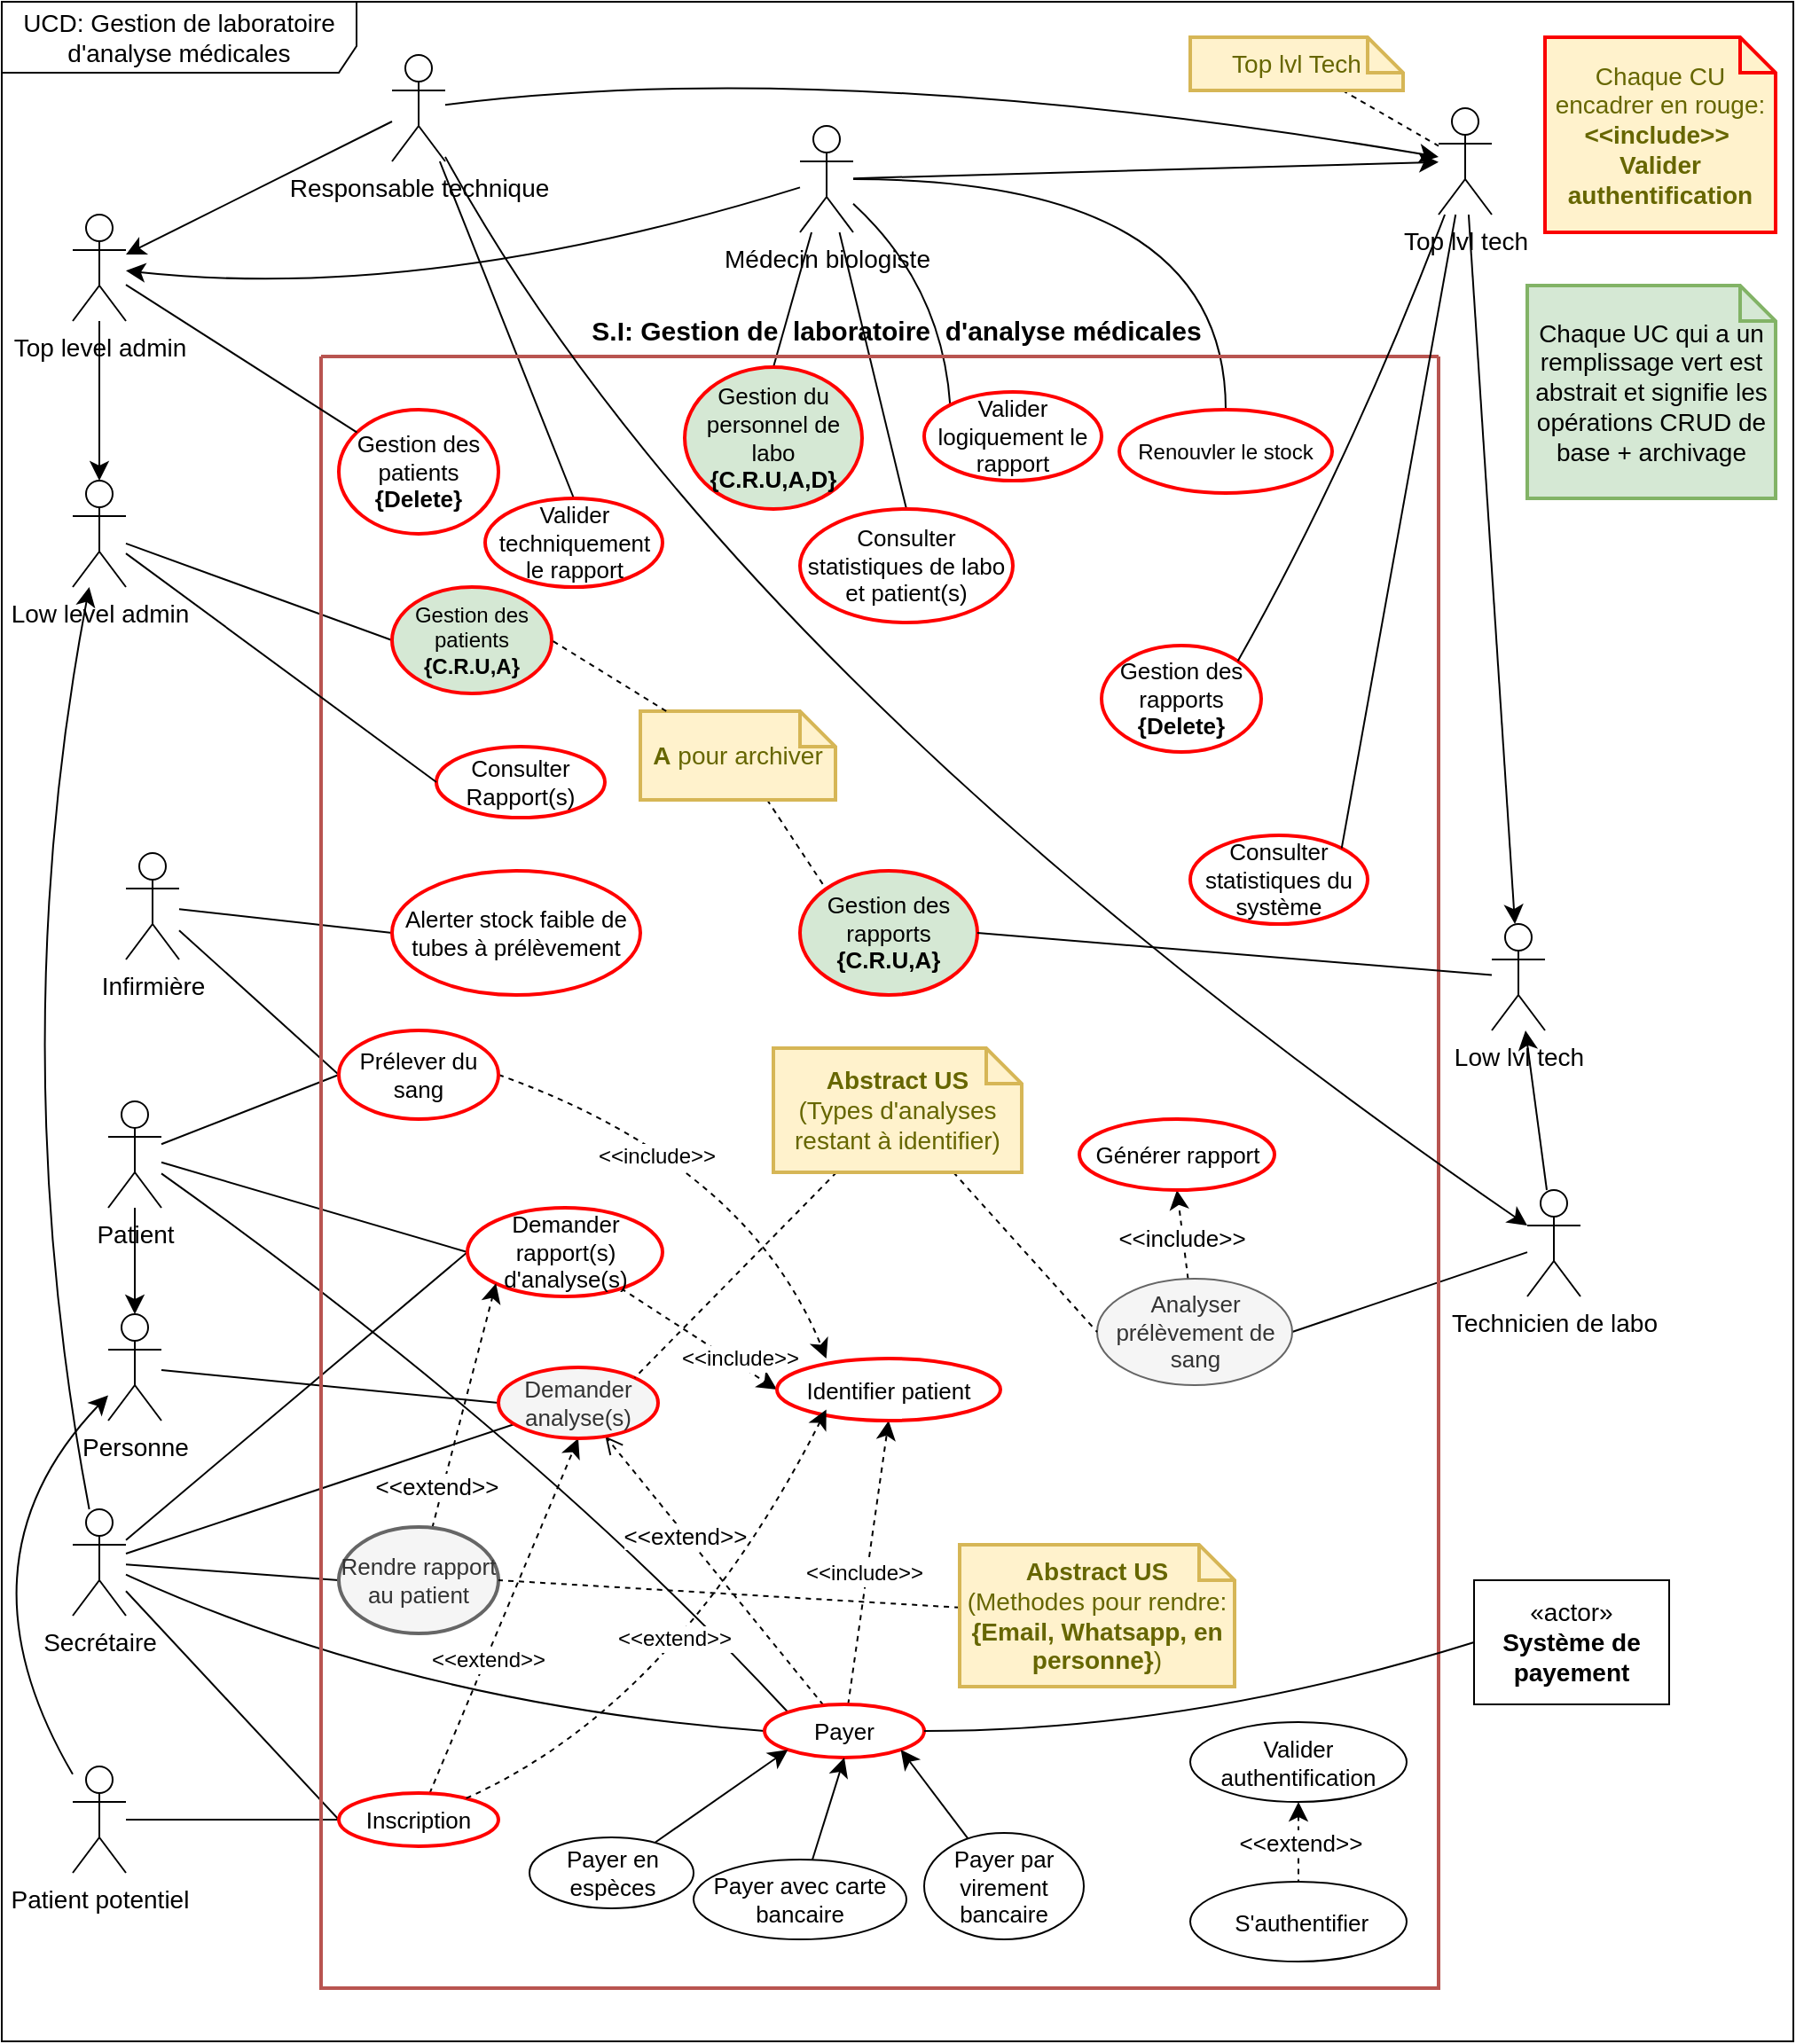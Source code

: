 <mxfile version="26.2.6">
  <diagram name="Page-1" id="WvvzXPZChAJE5FZuUv6l">
    <mxGraphModel dx="2530" dy="946" grid="1" gridSize="10" guides="1" tooltips="1" connect="1" arrows="1" fold="1" page="1" pageScale="1" pageWidth="850" pageHeight="1100" math="0" shadow="0">
      <root>
        <mxCell id="0" />
        <mxCell id="1" parent="0" />
        <mxCell id="gb6J2o0oBsIFemRSRKfW-39" style="edgeStyle=none;curved=1;rounded=0;orthogonalLoop=1;jettySize=auto;html=1;entryX=0;entryY=0.5;entryDx=0;entryDy=0;fontSize=12;startSize=8;endSize=8;endArrow=none;endFill=0;" parent="1" source="_D2f0YXhVKk2fQoGpz2m-1" target="gb6J2o0oBsIFemRSRKfW-20" edge="1">
          <mxGeometry relative="1" as="geometry" />
        </mxCell>
        <mxCell id="gb6J2o0oBsIFemRSRKfW-63" style="edgeStyle=none;curved=1;rounded=0;orthogonalLoop=1;jettySize=auto;html=1;entryX=0;entryY=0;entryDx=0;entryDy=0;fontSize=12;startSize=8;endSize=8;endArrow=none;endFill=0;" parent="1" source="k_iX1VzOe7PO-epXTxvh-1" target="gb6J2o0oBsIFemRSRKfW-4" edge="1">
          <mxGeometry relative="1" as="geometry">
            <Array as="points">
              <mxPoint x="240" y="930" />
            </Array>
          </mxGeometry>
        </mxCell>
        <mxCell id="gb6J2o0oBsIFemRSRKfW-67" style="edgeStyle=none;curved=1;rounded=0;orthogonalLoop=1;jettySize=auto;html=1;entryX=0;entryY=0.5;entryDx=0;entryDy=0;fontSize=12;startSize=8;endSize=8;endArrow=none;endFill=0;" parent="1" source="k_iX1VzOe7PO-epXTxvh-1" target="gb6J2o0oBsIFemRSRKfW-65" edge="1">
          <mxGeometry relative="1" as="geometry" />
        </mxCell>
        <mxCell id="gb6J2o0oBsIFemRSRKfW-73" style="edgeStyle=none;curved=1;rounded=0;orthogonalLoop=1;jettySize=auto;html=1;entryX=0;entryY=0.5;entryDx=0;entryDy=0;fontSize=12;startSize=8;endSize=8;endArrow=none;endFill=0;" parent="1" source="k_iX1VzOe7PO-epXTxvh-1" target="gb6J2o0oBsIFemRSRKfW-71" edge="1">
          <mxGeometry relative="1" as="geometry" />
        </mxCell>
        <mxCell id="_D2f0YXhVKk2fQoGpz2m-3" style="edgeStyle=none;curved=1;rounded=0;orthogonalLoop=1;jettySize=auto;html=1;fontSize=12;startSize=8;endSize=8;" parent="1" source="k_iX1VzOe7PO-epXTxvh-1" target="_D2f0YXhVKk2fQoGpz2m-1" edge="1">
          <mxGeometry relative="1" as="geometry" />
        </mxCell>
        <mxCell id="k_iX1VzOe7PO-epXTxvh-1" value="&lt;font style=&quot;font-size: 14px;&quot;&gt;Patient&lt;/font&gt;" style="shape=umlActor;verticalLabelPosition=bottom;verticalAlign=top;html=1;outlineConnect=0;" parent="1" vertex="1">
          <mxGeometry y="740" width="30" height="60" as="geometry" />
        </mxCell>
        <mxCell id="gb6J2o0oBsIFemRSRKfW-56" style="edgeStyle=none;curved=1;rounded=0;orthogonalLoop=1;jettySize=auto;html=1;entryX=0.5;entryY=0;entryDx=0;entryDy=0;fontSize=12;startSize=8;endSize=8;endArrow=none;endFill=0;" parent="1" source="k_iX1VzOe7PO-epXTxvh-12" target="gb6J2o0oBsIFemRSRKfW-54" edge="1">
          <mxGeometry relative="1" as="geometry" />
        </mxCell>
        <mxCell id="gb6J2o0oBsIFemRSRKfW-79" style="edgeStyle=none;curved=1;rounded=0;orthogonalLoop=1;jettySize=auto;html=1;entryX=1;entryY=0.5;entryDx=0;entryDy=0;fontSize=12;startSize=8;endSize=8;endArrow=none;endFill=0;" parent="1" source="k_iX1VzOe7PO-epXTxvh-8" target="gb6J2o0oBsIFemRSRKfW-78" edge="1">
          <mxGeometry relative="1" as="geometry" />
        </mxCell>
        <mxCell id="gb6J2o0oBsIFemRSRKfW-94" style="edgeStyle=none;curved=1;rounded=0;orthogonalLoop=1;jettySize=auto;html=1;fontSize=12;startSize=8;endSize=8;" parent="1" source="k_iX1VzOe7PO-epXTxvh-8" target="gb6J2o0oBsIFemRSRKfW-92" edge="1">
          <mxGeometry relative="1" as="geometry" />
        </mxCell>
        <mxCell id="k_iX1VzOe7PO-epXTxvh-8" value="&lt;font style=&quot;font-size: 14px;&quot;&gt;Technicien de labo&lt;/font&gt;" style="shape=umlActor;verticalLabelPosition=bottom;verticalAlign=top;html=1;outlineConnect=0;" parent="1" vertex="1">
          <mxGeometry x="800" y="790" width="30" height="60" as="geometry" />
        </mxCell>
        <mxCell id="gb6J2o0oBsIFemRSRKfW-72" style="edgeStyle=none;curved=1;rounded=0;orthogonalLoop=1;jettySize=auto;html=1;entryX=0;entryY=0.5;entryDx=0;entryDy=0;fontSize=12;startSize=8;endSize=8;endArrow=none;endFill=0;" parent="1" source="k_iX1VzOe7PO-epXTxvh-9" target="gb6J2o0oBsIFemRSRKfW-71" edge="1">
          <mxGeometry relative="1" as="geometry" />
        </mxCell>
        <mxCell id="gb6J2o0oBsIFemRSRKfW-77" style="edgeStyle=none;curved=1;rounded=0;orthogonalLoop=1;jettySize=auto;html=1;entryX=0;entryY=0.5;entryDx=0;entryDy=0;fontSize=12;startSize=8;endSize=8;endArrow=none;endFill=0;" parent="1" source="k_iX1VzOe7PO-epXTxvh-9" target="gb6J2o0oBsIFemRSRKfW-76" edge="1">
          <mxGeometry relative="1" as="geometry" />
        </mxCell>
        <mxCell id="k_iX1VzOe7PO-epXTxvh-9" value="&lt;font style=&quot;font-size: 14px;&quot;&gt;Infirmière&lt;/font&gt;" style="shape=umlActor;verticalLabelPosition=bottom;verticalAlign=top;html=1;outlineConnect=0;" parent="1" vertex="1">
          <mxGeometry x="10" y="600" width="30" height="60" as="geometry" />
        </mxCell>
        <mxCell id="gb6J2o0oBsIFemRSRKfW-26" style="edgeStyle=none;curved=1;rounded=0;orthogonalLoop=1;jettySize=auto;html=1;entryX=0;entryY=0.5;entryDx=0;entryDy=0;fontSize=12;startSize=8;endSize=8;endArrow=none;endFill=0;" parent="1" source="k_iX1VzOe7PO-epXTxvh-10" target="gb6J2o0oBsIFemRSRKfW-1" edge="1">
          <mxGeometry relative="1" as="geometry" />
        </mxCell>
        <mxCell id="gb6J2o0oBsIFemRSRKfW-38" style="edgeStyle=none;curved=1;rounded=0;orthogonalLoop=1;jettySize=auto;html=1;fontSize=12;startSize=8;endSize=8;endArrow=none;endFill=0;" parent="1" source="k_iX1VzOe7PO-epXTxvh-10" target="gb6J2o0oBsIFemRSRKfW-20" edge="1">
          <mxGeometry relative="1" as="geometry" />
        </mxCell>
        <mxCell id="gb6J2o0oBsIFemRSRKfW-45" style="edgeStyle=none;curved=1;rounded=0;orthogonalLoop=1;jettySize=auto;html=1;entryX=0;entryY=0.5;entryDx=0;entryDy=0;fontSize=12;startSize=8;endSize=8;endArrow=none;endFill=0;" parent="1" source="gb6J2o0oBsIFemRSRKfW-46" target="gb6J2o0oBsIFemRSRKfW-43" edge="1">
          <mxGeometry relative="1" as="geometry" />
        </mxCell>
        <mxCell id="gb6J2o0oBsIFemRSRKfW-57" style="edgeStyle=none;curved=1;rounded=0;orthogonalLoop=1;jettySize=auto;html=1;fontSize=12;startSize=8;endSize=8;" parent="1" source="k_iX1VzOe7PO-epXTxvh-10" target="gb6J2o0oBsIFemRSRKfW-46" edge="1">
          <mxGeometry relative="1" as="geometry">
            <Array as="points">
              <mxPoint x="-60" y="710" />
            </Array>
          </mxGeometry>
        </mxCell>
        <mxCell id="gb6J2o0oBsIFemRSRKfW-64" style="edgeStyle=none;curved=1;rounded=0;orthogonalLoop=1;jettySize=auto;html=1;entryX=0;entryY=0.5;entryDx=0;entryDy=0;fontSize=12;startSize=8;endSize=8;endArrow=none;endFill=0;" parent="1" source="k_iX1VzOe7PO-epXTxvh-10" target="gb6J2o0oBsIFemRSRKfW-4" edge="1">
          <mxGeometry relative="1" as="geometry">
            <Array as="points">
              <mxPoint x="170" y="1080" />
            </Array>
          </mxGeometry>
        </mxCell>
        <mxCell id="gb6J2o0oBsIFemRSRKfW-68" style="edgeStyle=none;curved=1;rounded=0;orthogonalLoop=1;jettySize=auto;html=1;entryX=0;entryY=0.5;entryDx=0;entryDy=0;fontSize=12;startSize=8;endSize=8;endArrow=none;endFill=0;" parent="1" source="k_iX1VzOe7PO-epXTxvh-10" target="gb6J2o0oBsIFemRSRKfW-65" edge="1">
          <mxGeometry relative="1" as="geometry" />
        </mxCell>
        <mxCell id="gb6J2o0oBsIFemRSRKfW-121" style="edgeStyle=none;curved=1;rounded=0;orthogonalLoop=1;jettySize=auto;html=1;entryX=0;entryY=0.5;entryDx=0;entryDy=0;fontSize=12;startSize=8;endSize=8;endArrow=none;endFill=0;" parent="1" source="k_iX1VzOe7PO-epXTxvh-10" target="gb6J2o0oBsIFemRSRKfW-120" edge="1">
          <mxGeometry relative="1" as="geometry" />
        </mxCell>
        <mxCell id="k_iX1VzOe7PO-epXTxvh-10" value="&lt;font style=&quot;font-size: 14px;&quot;&gt;Secrétaire&lt;/font&gt;" style="shape=umlActor;verticalLabelPosition=bottom;verticalAlign=top;html=1;outlineConnect=0;" parent="1" vertex="1">
          <mxGeometry x="-20" y="970" width="30" height="60" as="geometry" />
        </mxCell>
        <mxCell id="gb6J2o0oBsIFemRSRKfW-60" style="edgeStyle=none;curved=1;rounded=0;orthogonalLoop=1;jettySize=auto;html=1;fontSize=12;startSize=8;endSize=8;" parent="1" source="k_iX1VzOe7PO-epXTxvh-11" target="gb6J2o0oBsIFemRSRKfW-49" edge="1">
          <mxGeometry relative="1" as="geometry" />
        </mxCell>
        <mxCell id="gb6J2o0oBsIFemRSRKfW-100" style="edgeStyle=none;curved=1;rounded=0;orthogonalLoop=1;jettySize=auto;html=1;fontSize=12;startSize=8;endSize=8;" parent="1" source="k_iX1VzOe7PO-epXTxvh-11" target="gb6J2o0oBsIFemRSRKfW-95" edge="1">
          <mxGeometry relative="1" as="geometry">
            <Array as="points">
              <mxPoint x="410" y="150" />
            </Array>
          </mxGeometry>
        </mxCell>
        <mxCell id="gb6J2o0oBsIFemRSRKfW-107" style="edgeStyle=none;curved=1;rounded=0;orthogonalLoop=1;jettySize=auto;html=1;entryX=0.5;entryY=0;entryDx=0;entryDy=0;fontSize=12;startSize=8;endSize=8;endArrow=none;endFill=0;" parent="1" source="k_iX1VzOe7PO-epXTxvh-11" target="gb6J2o0oBsIFemRSRKfW-105" edge="1">
          <mxGeometry relative="1" as="geometry" />
        </mxCell>
        <mxCell id="k_iX1VzOe7PO-epXTxvh-11" value="&lt;font style=&quot;font-size: 14px;&quot;&gt;Responsable technique&lt;/font&gt;" style="shape=umlActor;verticalLabelPosition=bottom;verticalAlign=top;html=1;outlineConnect=0;" parent="1" vertex="1">
          <mxGeometry x="160" y="150" width="30" height="60" as="geometry" />
        </mxCell>
        <mxCell id="gb6J2o0oBsIFemRSRKfW-101" style="edgeStyle=none;curved=1;rounded=0;orthogonalLoop=1;jettySize=auto;html=1;fontSize=12;startSize=8;endSize=8;" parent="1" source="k_iX1VzOe7PO-epXTxvh-12" target="gb6J2o0oBsIFemRSRKfW-95" edge="1">
          <mxGeometry relative="1" as="geometry" />
        </mxCell>
        <mxCell id="gb6J2o0oBsIFemRSRKfW-117" style="edgeStyle=none;curved=1;rounded=0;orthogonalLoop=1;jettySize=auto;html=1;entryX=0;entryY=0;entryDx=0;entryDy=0;fontSize=12;startSize=8;endSize=8;endArrow=none;endFill=0;" parent="1" source="k_iX1VzOe7PO-epXTxvh-12" target="gb6J2o0oBsIFemRSRKfW-108" edge="1">
          <mxGeometry relative="1" as="geometry">
            <Array as="points">
              <mxPoint x="470" y="280" />
            </Array>
          </mxGeometry>
        </mxCell>
        <mxCell id="gb6J2o0oBsIFemRSRKfW-119" style="edgeStyle=none;curved=1;rounded=0;orthogonalLoop=1;jettySize=auto;html=1;entryX=0.5;entryY=0;entryDx=0;entryDy=0;fontSize=12;startSize=8;endSize=8;endArrow=none;endFill=0;" parent="1" source="k_iX1VzOe7PO-epXTxvh-12" target="gb6J2o0oBsIFemRSRKfW-118" edge="1">
          <mxGeometry relative="1" as="geometry" />
        </mxCell>
        <mxCell id="eYA-coJ9N5nNAs1sZXST-1" style="edgeStyle=orthogonalEdgeStyle;rounded=0;orthogonalLoop=1;jettySize=auto;html=1;entryX=0.5;entryY=0;entryDx=0;entryDy=0;curved=1;endArrow=none;startFill=0;" edge="1" parent="1" source="k_iX1VzOe7PO-epXTxvh-12" target="CItP-ptFmh_gp1jBUquw-1">
          <mxGeometry relative="1" as="geometry" />
        </mxCell>
        <mxCell id="k_iX1VzOe7PO-epXTxvh-12" value="&lt;font style=&quot;font-size: 14px;&quot;&gt;Médecin biologiste&lt;/font&gt;" style="shape=umlActor;verticalLabelPosition=bottom;verticalAlign=top;html=1;outlineConnect=0;" parent="1" vertex="1">
          <mxGeometry x="390" y="190" width="30" height="60" as="geometry" />
        </mxCell>
        <mxCell id="gb6J2o0oBsIFemRSRKfW-22" style="edgeStyle=none;curved=1;rounded=0;orthogonalLoop=1;jettySize=auto;html=1;entryX=0;entryY=1;entryDx=0;entryDy=0;fontSize=12;startSize=8;endSize=8;strokeColor=none;" parent="1" source="k_iX1VzOe7PO-epXTxvh-13" target="gb6J2o0oBsIFemRSRKfW-1" edge="1">
          <mxGeometry relative="1" as="geometry" />
        </mxCell>
        <mxCell id="gb6J2o0oBsIFemRSRKfW-25" style="edgeStyle=none;curved=1;rounded=0;orthogonalLoop=1;jettySize=auto;html=1;fontSize=12;startSize=8;endSize=8;endArrow=none;endFill=0;entryX=0;entryY=0.5;entryDx=0;entryDy=0;" parent="1" source="k_iX1VzOe7PO-epXTxvh-13" target="gb6J2o0oBsIFemRSRKfW-1" edge="1">
          <mxGeometry relative="1" as="geometry" />
        </mxCell>
        <mxCell id="_D2f0YXhVKk2fQoGpz2m-2" style="edgeStyle=none;curved=1;rounded=0;orthogonalLoop=1;jettySize=auto;html=1;fontSize=12;startSize=8;endSize=8;" parent="1" source="k_iX1VzOe7PO-epXTxvh-13" target="_D2f0YXhVKk2fQoGpz2m-1" edge="1">
          <mxGeometry relative="1" as="geometry">
            <Array as="points">
              <mxPoint x="-90" y="1000" />
            </Array>
          </mxGeometry>
        </mxCell>
        <mxCell id="k_iX1VzOe7PO-epXTxvh-13" value="&lt;font style=&quot;font-size: 14px;&quot;&gt;Patient potentiel&lt;/font&gt;" style="shape=umlActor;verticalLabelPosition=bottom;verticalAlign=top;html=1;outlineConnect=0;" parent="1" vertex="1">
          <mxGeometry x="-20" y="1115" width="30" height="60" as="geometry" />
        </mxCell>
        <mxCell id="k_iX1VzOe7PO-epXTxvh-16" value="&lt;font style=&quot;font-size: 14px;&quot;&gt;UCD: Gestion de laboratoire d&#39;analyse médicales&lt;/font&gt;" style="shape=umlFrame;whiteSpace=wrap;html=1;pointerEvents=0;width=200;height=40;" parent="1" vertex="1">
          <mxGeometry x="-60" y="120" width="1010" height="1150" as="geometry" />
        </mxCell>
        <mxCell id="IMAUrKQ4z0qamJaCJhXi-2" value="&lt;div&gt;&lt;font style=&quot;font-size: 14px;&quot;&gt;«actor»&lt;b style=&quot;&quot;&gt;&lt;br&gt;&lt;/b&gt;&lt;/font&gt;&lt;/div&gt;&lt;div&gt;&lt;b&gt;&lt;font style=&quot;font-size: 14px;&quot;&gt;Système de payement&lt;/font&gt;&lt;/b&gt;&lt;/div&gt;" style="html=1;whiteSpace=wrap;" parent="1" vertex="1">
          <mxGeometry x="770" y="1010" width="110" height="70" as="geometry" />
        </mxCell>
        <mxCell id="gb6J2o0oBsIFemRSRKfW-2" value="" style="swimlane;startSize=0;swimlaneFillColor=none;fillColor=#f8cecc;strokeColor=#b85450;strokeWidth=2;" parent="1" vertex="1">
          <mxGeometry x="120" y="320" width="630" height="920" as="geometry">
            <mxRectangle x="120" y="320" width="50" height="40" as="alternateBounds" />
          </mxGeometry>
        </mxCell>
        <mxCell id="_D2f0YXhVKk2fQoGpz2m-5" style="edgeStyle=none;curved=1;rounded=0;orthogonalLoop=1;jettySize=auto;html=1;entryX=0.5;entryY=1;entryDx=0;entryDy=0;fontSize=12;startSize=8;endSize=8;dashed=1;" parent="gb6J2o0oBsIFemRSRKfW-2" source="gb6J2o0oBsIFemRSRKfW-1" target="gb6J2o0oBsIFemRSRKfW-20" edge="1">
          <mxGeometry relative="1" as="geometry" />
        </mxCell>
        <mxCell id="_D2f0YXhVKk2fQoGpz2m-6" value="&amp;lt;&amp;lt;extend&amp;gt;&amp;gt;" style="edgeLabel;html=1;align=center;verticalAlign=middle;resizable=0;points=[];fontSize=12;" parent="_D2f0YXhVKk2fQoGpz2m-5" vertex="1" connectable="0">
          <mxGeometry x="-0.242" y="-1" relative="1" as="geometry">
            <mxPoint as="offset" />
          </mxGeometry>
        </mxCell>
        <mxCell id="gb6J2o0oBsIFemRSRKfW-1" value="&lt;font style=&quot;font-size: 13px;&quot;&gt;Inscription&lt;/font&gt;" style="ellipse;whiteSpace=wrap;html=1;fillStyle=auto;strokeColor=#ff0000;strokeWidth=2;align=center;verticalAlign=middle;fontFamily=Helvetica;fontSize=12;fontColor=default;fillColor=none;" parent="gb6J2o0oBsIFemRSRKfW-2" vertex="1">
          <mxGeometry x="10" y="810" width="90" height="30" as="geometry" />
        </mxCell>
        <mxCell id="gb6J2o0oBsIFemRSRKfW-36" style="edgeStyle=none;curved=1;rounded=0;orthogonalLoop=1;jettySize=auto;html=1;fontSize=12;startSize=8;endSize=8;dashed=1;endArrow=open;endFill=0;" parent="gb6J2o0oBsIFemRSRKfW-2" source="gb6J2o0oBsIFemRSRKfW-4" target="gb6J2o0oBsIFemRSRKfW-20" edge="1">
          <mxGeometry relative="1" as="geometry" />
        </mxCell>
        <mxCell id="gb6J2o0oBsIFemRSRKfW-37" value="&lt;font style=&quot;font-size: 13px;&quot;&gt;&amp;lt;&amp;lt;extend&amp;gt;&amp;gt;&lt;/font&gt;" style="edgeLabel;html=1;align=center;verticalAlign=middle;resizable=0;points=[];fontSize=12;" parent="gb6J2o0oBsIFemRSRKfW-36" vertex="1" connectable="0">
          <mxGeometry x="-0.059" y="1" relative="1" as="geometry">
            <mxPoint x="-20" y="-25" as="offset" />
          </mxGeometry>
        </mxCell>
        <mxCell id="DCeOFjuLgUm3dpClydq4-11" style="edgeStyle=none;curved=1;rounded=0;orthogonalLoop=1;jettySize=auto;html=1;entryX=0.5;entryY=1;entryDx=0;entryDy=0;fontSize=12;startSize=8;endSize=8;dashed=1;" parent="gb6J2o0oBsIFemRSRKfW-2" source="gb6J2o0oBsIFemRSRKfW-4" target="DCeOFjuLgUm3dpClydq4-1" edge="1">
          <mxGeometry relative="1" as="geometry" />
        </mxCell>
        <mxCell id="DCeOFjuLgUm3dpClydq4-12" value="&amp;lt;&amp;lt;include&amp;gt;&amp;gt;" style="edgeLabel;html=1;align=center;verticalAlign=middle;resizable=0;points=[];fontSize=12;" parent="DCeOFjuLgUm3dpClydq4-11" vertex="1" connectable="0">
          <mxGeometry x="-0.253" relative="1" as="geometry">
            <mxPoint y="-14" as="offset" />
          </mxGeometry>
        </mxCell>
        <mxCell id="gb6J2o0oBsIFemRSRKfW-4" value="&lt;font style=&quot;font-size: 13px;&quot;&gt;Payer&lt;/font&gt;" style="ellipse;whiteSpace=wrap;html=1;fillStyle=auto;strokeColor=#ff0000;strokeWidth=2;align=center;verticalAlign=middle;fontFamily=Helvetica;fontSize=12;fontColor=default;fillColor=none;" parent="gb6J2o0oBsIFemRSRKfW-2" vertex="1">
          <mxGeometry x="250" y="760" width="90" height="30" as="geometry" />
        </mxCell>
        <mxCell id="gb6J2o0oBsIFemRSRKfW-17" style="edgeStyle=none;curved=1;rounded=0;orthogonalLoop=1;jettySize=auto;html=1;fontSize=12;startSize=8;endSize=8;entryX=0;entryY=1;entryDx=0;entryDy=0;" parent="gb6J2o0oBsIFemRSRKfW-2" source="gb6J2o0oBsIFemRSRKfW-11" target="gb6J2o0oBsIFemRSRKfW-4" edge="1">
          <mxGeometry relative="1" as="geometry" />
        </mxCell>
        <mxCell id="gb6J2o0oBsIFemRSRKfW-11" value="&lt;font style=&quot;font-size: 13px;&quot;&gt;Payer en espèces&lt;/font&gt;" style="ellipse;whiteSpace=wrap;html=1;" parent="gb6J2o0oBsIFemRSRKfW-2" vertex="1">
          <mxGeometry x="117.5" y="835" width="92.5" height="40" as="geometry" />
        </mxCell>
        <mxCell id="gb6J2o0oBsIFemRSRKfW-18" style="edgeStyle=none;curved=1;rounded=0;orthogonalLoop=1;jettySize=auto;html=1;fontSize=12;startSize=8;endSize=8;entryX=0.5;entryY=1;entryDx=0;entryDy=0;" parent="gb6J2o0oBsIFemRSRKfW-2" source="gb6J2o0oBsIFemRSRKfW-10" target="gb6J2o0oBsIFemRSRKfW-4" edge="1">
          <mxGeometry relative="1" as="geometry" />
        </mxCell>
        <mxCell id="gb6J2o0oBsIFemRSRKfW-10" value="&lt;font style=&quot;font-size: 13px;&quot;&gt;Payer avec carte bancaire&lt;/font&gt;" style="ellipse;whiteSpace=wrap;html=1;" parent="gb6J2o0oBsIFemRSRKfW-2" vertex="1">
          <mxGeometry x="210" y="847.5" width="120" height="45" as="geometry" />
        </mxCell>
        <mxCell id="gb6J2o0oBsIFemRSRKfW-19" style="edgeStyle=none;curved=1;rounded=0;orthogonalLoop=1;jettySize=auto;html=1;entryX=1;entryY=1;entryDx=0;entryDy=0;fontSize=12;startSize=8;endSize=8;" parent="gb6J2o0oBsIFemRSRKfW-2" source="gb6J2o0oBsIFemRSRKfW-9" target="gb6J2o0oBsIFemRSRKfW-4" edge="1">
          <mxGeometry relative="1" as="geometry" />
        </mxCell>
        <mxCell id="gb6J2o0oBsIFemRSRKfW-9" value="&lt;font style=&quot;font-size: 13px;&quot;&gt;Payer par virement bancaire&lt;/font&gt;" style="ellipse;whiteSpace=wrap;html=1;" parent="gb6J2o0oBsIFemRSRKfW-2" vertex="1">
          <mxGeometry x="340" y="832.5" width="90" height="60" as="geometry" />
        </mxCell>
        <mxCell id="gb6J2o0oBsIFemRSRKfW-20" value="&lt;font style=&quot;font-size: 13px;&quot;&gt;Demander analyse(s)&lt;/font&gt;" style="ellipse;whiteSpace=wrap;html=1;fillStyle=auto;strokeColor=#ff0000;strokeWidth=2;align=center;verticalAlign=middle;fontFamily=Helvetica;fontSize=12;fontColor=#333333;fillColor=#f5f5f5;" parent="gb6J2o0oBsIFemRSRKfW-2" vertex="1">
          <mxGeometry x="100" y="570" width="90" height="40" as="geometry" />
        </mxCell>
        <mxCell id="gb6J2o0oBsIFemRSRKfW-43" value="Gestion des patients&lt;br&gt;&lt;b&gt;{C.R.U,A}&lt;/b&gt;" style="ellipse;whiteSpace=wrap;html=1;fillStyle=auto;fillColor=#d5e8d4;strokeColor=#ff0000;strokeWidth=2;" parent="gb6J2o0oBsIFemRSRKfW-2" vertex="1">
          <mxGeometry x="40" y="130" width="90" height="60" as="geometry" />
        </mxCell>
        <mxCell id="gb6J2o0oBsIFemRSRKfW-48" value="&lt;font style=&quot;font-size: 13px;&quot;&gt;Gestion des patients&lt;br&gt;&lt;b&gt;{Delete}&lt;/b&gt;&lt;/font&gt;" style="ellipse;whiteSpace=wrap;html=1;fillStyle=auto;fillColor=none;strokeColor=#ff0000;strokeWidth=2;" parent="gb6J2o0oBsIFemRSRKfW-2" vertex="1">
          <mxGeometry x="10" y="30" width="90" height="70" as="geometry" />
        </mxCell>
        <mxCell id="gb6J2o0oBsIFemRSRKfW-89" style="edgeStyle=none;curved=1;rounded=0;orthogonalLoop=1;jettySize=auto;html=1;entryX=0;entryY=0;entryDx=0;entryDy=0;fontSize=12;startSize=8;endSize=8;dashed=1;endArrow=none;endFill=0;" parent="gb6J2o0oBsIFemRSRKfW-2" source="gb6J2o0oBsIFemRSRKfW-52" target="gb6J2o0oBsIFemRSRKfW-88" edge="1">
          <mxGeometry relative="1" as="geometry" />
        </mxCell>
        <mxCell id="gb6J2o0oBsIFemRSRKfW-52" value="&lt;b&gt;A&lt;/b&gt; pour archiver" style="shape=note;strokeWidth=2;fontSize=14;size=20;whiteSpace=wrap;html=1;fillColor=#fff2cc;strokeColor=#d6b656;fontColor=#666600;" parent="gb6J2o0oBsIFemRSRKfW-2" vertex="1">
          <mxGeometry x="180" y="200" width="110" height="50" as="geometry" />
        </mxCell>
        <mxCell id="gb6J2o0oBsIFemRSRKfW-53" style="edgeStyle=none;curved=1;rounded=0;orthogonalLoop=1;jettySize=auto;html=1;entryX=1;entryY=0.5;entryDx=0;entryDy=0;fontSize=12;startSize=8;endSize=8;dashed=1;endArrow=none;endFill=0;" parent="gb6J2o0oBsIFemRSRKfW-2" source="gb6J2o0oBsIFemRSRKfW-52" target="gb6J2o0oBsIFemRSRKfW-43" edge="1">
          <mxGeometry relative="1" as="geometry" />
        </mxCell>
        <mxCell id="gb6J2o0oBsIFemRSRKfW-54" value="&lt;font style=&quot;font-size: 13px;&quot;&gt;Gestion du personnel de labo&lt;br&gt;&lt;b&gt;{C.R.U,A,D}&lt;/b&gt;&lt;/font&gt;" style="ellipse;whiteSpace=wrap;html=1;fillStyle=auto;fillColor=#d5e8d4;strokeColor=#ff0000;strokeWidth=2;" parent="gb6J2o0oBsIFemRSRKfW-2" vertex="1">
          <mxGeometry x="205" y="6" width="100" height="80" as="geometry" />
        </mxCell>
        <mxCell id="DCeOFjuLgUm3dpClydq4-4" style="edgeStyle=none;curved=1;rounded=0;orthogonalLoop=1;jettySize=auto;html=1;entryX=0;entryY=0.5;entryDx=0;entryDy=0;fontSize=12;startSize=8;endSize=8;dashed=1;" parent="gb6J2o0oBsIFemRSRKfW-2" source="gb6J2o0oBsIFemRSRKfW-65" target="DCeOFjuLgUm3dpClydq4-1" edge="1">
          <mxGeometry relative="1" as="geometry" />
        </mxCell>
        <mxCell id="DCeOFjuLgUm3dpClydq4-5" value="&amp;lt;&amp;lt;include&amp;gt;&amp;gt;" style="edgeLabel;html=1;align=center;verticalAlign=middle;resizable=0;points=[];fontSize=12;" parent="DCeOFjuLgUm3dpClydq4-4" vertex="1" connectable="0">
          <mxGeometry x="0.212" y="1" relative="1" as="geometry">
            <mxPoint x="13" y="6" as="offset" />
          </mxGeometry>
        </mxCell>
        <mxCell id="gb6J2o0oBsIFemRSRKfW-65" value="&lt;font style=&quot;font-size: 13px;&quot;&gt;Demander rapport(s) d&#39;analyse(s)&lt;/font&gt;" style="ellipse;whiteSpace=wrap;html=1;fillStyle=auto;strokeColor=#ff0000;strokeWidth=2;align=center;verticalAlign=middle;fontFamily=Helvetica;fontSize=12;fontColor=default;fillColor=none;" parent="gb6J2o0oBsIFemRSRKfW-2" vertex="1">
          <mxGeometry x="82.5" y="480" width="110" height="50" as="geometry" />
        </mxCell>
        <mxCell id="gb6J2o0oBsIFemRSRKfW-69" value="&lt;font style=&quot;font-size: 13px;&quot;&gt;Consulter Rapport(s)&lt;/font&gt;" style="ellipse;whiteSpace=wrap;html=1;fillStyle=auto;strokeColor=#ff0000;strokeWidth=2;align=center;verticalAlign=middle;fontFamily=Helvetica;fontSize=12;fontColor=default;fillColor=none;" parent="gb6J2o0oBsIFemRSRKfW-2" vertex="1">
          <mxGeometry x="65" y="220" width="95" height="40" as="geometry" />
        </mxCell>
        <mxCell id="hzV9YB1RSuVRZrryX4KR-2" style="edgeStyle=none;curved=1;rounded=0;orthogonalLoop=1;jettySize=auto;html=1;entryX=0.221;entryY=0;entryDx=0;entryDy=0;fontSize=12;startSize=8;endSize=8;dashed=1;exitX=1;exitY=0.5;exitDx=0;exitDy=0;entryPerimeter=0;" parent="gb6J2o0oBsIFemRSRKfW-2" source="gb6J2o0oBsIFemRSRKfW-71" target="DCeOFjuLgUm3dpClydq4-1" edge="1">
          <mxGeometry relative="1" as="geometry">
            <Array as="points">
              <mxPoint x="240" y="455" />
            </Array>
          </mxGeometry>
        </mxCell>
        <mxCell id="hzV9YB1RSuVRZrryX4KR-3" value="&amp;lt;&amp;lt;include&amp;gt;&amp;gt;" style="edgeLabel;html=1;align=center;verticalAlign=middle;resizable=0;points=[];fontSize=12;" parent="hzV9YB1RSuVRZrryX4KR-2" vertex="1" connectable="0">
          <mxGeometry x="0.188" y="-29" relative="1" as="geometry">
            <mxPoint x="-28" y="-25" as="offset" />
          </mxGeometry>
        </mxCell>
        <mxCell id="gb6J2o0oBsIFemRSRKfW-71" value="&lt;font style=&quot;font-size: 13px;&quot;&gt;Prélever du sang&lt;/font&gt;" style="ellipse;whiteSpace=wrap;html=1;fillStyle=auto;strokeColor=#ff0000;strokeWidth=2;align=center;verticalAlign=middle;fontFamily=Helvetica;fontSize=12;fontColor=default;fillColor=none;" parent="gb6J2o0oBsIFemRSRKfW-2" vertex="1">
          <mxGeometry x="10" y="380" width="90" height="50" as="geometry" />
        </mxCell>
        <mxCell id="gb6J2o0oBsIFemRSRKfW-76" value="&lt;font style=&quot;font-size: 13px;&quot;&gt;Alerter stock faible de tubes à prélèvement&lt;/font&gt;" style="ellipse;whiteSpace=wrap;html=1;fillStyle=auto;strokeColor=#ff0000;strokeWidth=2;align=center;verticalAlign=middle;fontFamily=Helvetica;fontSize=12;fontColor=default;fillColor=none;" parent="gb6J2o0oBsIFemRSRKfW-2" vertex="1">
          <mxGeometry x="40" y="290" width="140" height="70" as="geometry" />
        </mxCell>
        <mxCell id="gb6J2o0oBsIFemRSRKfW-84" style="edgeStyle=none;curved=1;rounded=0;orthogonalLoop=1;jettySize=auto;html=1;entryX=0.5;entryY=1;entryDx=0;entryDy=0;fontSize=12;startSize=8;endSize=8;dashed=1;" parent="gb6J2o0oBsIFemRSRKfW-2" source="gb6J2o0oBsIFemRSRKfW-78" target="gb6J2o0oBsIFemRSRKfW-83" edge="1">
          <mxGeometry relative="1" as="geometry" />
        </mxCell>
        <mxCell id="gb6J2o0oBsIFemRSRKfW-85" value="&lt;font style=&quot;font-size: 13px;&quot;&gt;&amp;lt;&amp;lt;include&amp;gt;&amp;gt;&lt;/font&gt;" style="edgeLabel;html=1;align=center;verticalAlign=middle;resizable=0;points=[];fontSize=12;" parent="gb6J2o0oBsIFemRSRKfW-84" vertex="1" connectable="0">
          <mxGeometry x="-0.069" y="1" relative="1" as="geometry">
            <mxPoint as="offset" />
          </mxGeometry>
        </mxCell>
        <mxCell id="gb6J2o0oBsIFemRSRKfW-78" value="&lt;font style=&quot;font-size: 13px;&quot;&gt;Analyser prélèvement de sang&lt;/font&gt;" style="ellipse;whiteSpace=wrap;html=1;fillColor=#f5f5f5;strokeColor=#666666;fontColor=#333333;" parent="gb6J2o0oBsIFemRSRKfW-2" vertex="1">
          <mxGeometry x="437.5" y="520" width="110" height="60" as="geometry" />
        </mxCell>
        <mxCell id="gb6J2o0oBsIFemRSRKfW-82" style="edgeStyle=none;curved=1;rounded=0;orthogonalLoop=1;jettySize=auto;html=1;entryX=0;entryY=0.5;entryDx=0;entryDy=0;fontSize=12;startSize=8;endSize=8;endArrow=none;endFill=0;dashed=1;" parent="gb6J2o0oBsIFemRSRKfW-2" source="gb6J2o0oBsIFemRSRKfW-81" target="gb6J2o0oBsIFemRSRKfW-78" edge="1">
          <mxGeometry relative="1" as="geometry" />
        </mxCell>
        <mxCell id="P53VrebgDwGa3EQRWFaQ-1" style="edgeStyle=none;curved=1;rounded=0;orthogonalLoop=1;jettySize=auto;html=1;entryX=1;entryY=0;entryDx=0;entryDy=0;fontSize=12;startSize=8;endSize=8;endArrow=none;endFill=0;dashed=1;" parent="gb6J2o0oBsIFemRSRKfW-2" source="gb6J2o0oBsIFemRSRKfW-81" target="gb6J2o0oBsIFemRSRKfW-20" edge="1">
          <mxGeometry relative="1" as="geometry" />
        </mxCell>
        <mxCell id="gb6J2o0oBsIFemRSRKfW-81" value="&lt;b&gt;Abstract US&lt;/b&gt;&lt;br&gt;(Types d&#39;analyses restant à identifier)" style="shape=note;strokeWidth=2;fontSize=14;size=20;whiteSpace=wrap;html=1;fillColor=#fff2cc;strokeColor=#d6b656;fontColor=#666600;" parent="gb6J2o0oBsIFemRSRKfW-2" vertex="1">
          <mxGeometry x="255" y="390" width="140" height="70" as="geometry" />
        </mxCell>
        <mxCell id="gb6J2o0oBsIFemRSRKfW-83" value="&lt;font style=&quot;font-size: 13px;&quot;&gt;Générer rapport&lt;/font&gt;" style="ellipse;whiteSpace=wrap;html=1;fillStyle=auto;strokeColor=#ff0000;strokeWidth=2;align=center;verticalAlign=middle;fontFamily=Helvetica;fontSize=12;fontColor=default;fillColor=none;" parent="gb6J2o0oBsIFemRSRKfW-2" vertex="1">
          <mxGeometry x="427.5" y="430" width="110" height="40" as="geometry" />
        </mxCell>
        <mxCell id="gb6J2o0oBsIFemRSRKfW-88" value="&lt;font style=&quot;font-size: 13px;&quot;&gt;Gestion des rapports&lt;br&gt;&lt;b&gt;{C.R.U,A}&lt;/b&gt;&lt;/font&gt;" style="ellipse;whiteSpace=wrap;html=1;fillStyle=auto;fillColor=#d5e8d4;strokeColor=#ff0000;strokeWidth=2;" parent="gb6J2o0oBsIFemRSRKfW-2" vertex="1">
          <mxGeometry x="270" y="290" width="100" height="70" as="geometry" />
        </mxCell>
        <mxCell id="gb6J2o0oBsIFemRSRKfW-98" value="&lt;font style=&quot;font-size: 13px;&quot;&gt;Gestion des rapports&lt;br&gt;&lt;b&gt;{Delete}&lt;/b&gt;&lt;/font&gt;" style="ellipse;whiteSpace=wrap;html=1;fillStyle=auto;fillColor=none;strokeColor=#ff0000;strokeWidth=2;align=center;verticalAlign=middle;fontFamily=Helvetica;fontSize=12;fontColor=default;" parent="gb6J2o0oBsIFemRSRKfW-2" vertex="1">
          <mxGeometry x="440" y="163" width="90" height="60" as="geometry" />
        </mxCell>
        <mxCell id="gb6J2o0oBsIFemRSRKfW-105" value="&lt;font style=&quot;font-size: 13px;&quot;&gt;Valider techniquement le rapport&lt;/font&gt;" style="ellipse;whiteSpace=wrap;html=1;fillStyle=auto;strokeColor=#ff0000;strokeWidth=2;align=center;verticalAlign=middle;fontFamily=Helvetica;fontSize=12;fontColor=default;fillColor=none;" parent="gb6J2o0oBsIFemRSRKfW-2" vertex="1">
          <mxGeometry x="92.5" y="80" width="100" height="50" as="geometry" />
        </mxCell>
        <mxCell id="gb6J2o0oBsIFemRSRKfW-108" value="&lt;font style=&quot;font-size: 13px;&quot;&gt;Valider logiquement le rapport&lt;/font&gt;" style="ellipse;whiteSpace=wrap;html=1;fillStyle=auto;strokeColor=#ff0000;strokeWidth=2;align=center;verticalAlign=middle;fontFamily=Helvetica;fontSize=12;fontColor=default;fillColor=none;" parent="gb6J2o0oBsIFemRSRKfW-2" vertex="1">
          <mxGeometry x="340" y="20" width="100" height="50" as="geometry" />
        </mxCell>
        <mxCell id="gb6J2o0oBsIFemRSRKfW-111" value="&lt;font style=&quot;font-size: 13px;&quot;&gt;Consulter statistiques du système&lt;/font&gt;" style="ellipse;whiteSpace=wrap;html=1;fillStyle=auto;strokeColor=#ff0000;strokeWidth=2;align=center;verticalAlign=middle;fontFamily=Helvetica;fontSize=12;fontColor=default;fillColor=none;" parent="gb6J2o0oBsIFemRSRKfW-2" vertex="1">
          <mxGeometry x="490" y="270" width="100" height="50" as="geometry" />
        </mxCell>
        <mxCell id="gb6J2o0oBsIFemRSRKfW-118" value="&lt;font style=&quot;font-size: 13px;&quot;&gt;Consulter statistiques de labo et patient(s)&lt;/font&gt;" style="ellipse;whiteSpace=wrap;html=1;fillStyle=auto;strokeColor=#ff0000;strokeWidth=2;align=center;verticalAlign=middle;fontFamily=Helvetica;fontSize=12;fontColor=default;fillColor=none;" parent="gb6J2o0oBsIFemRSRKfW-2" vertex="1">
          <mxGeometry x="270" y="86" width="120" height="64" as="geometry" />
        </mxCell>
        <mxCell id="gb6J2o0oBsIFemRSRKfW-125" style="edgeStyle=none;curved=1;rounded=0;orthogonalLoop=1;jettySize=auto;html=1;entryX=0;entryY=1;entryDx=0;entryDy=0;fontSize=12;startSize=8;endSize=8;dashed=1;" parent="gb6J2o0oBsIFemRSRKfW-2" source="gb6J2o0oBsIFemRSRKfW-120" target="gb6J2o0oBsIFemRSRKfW-65" edge="1">
          <mxGeometry relative="1" as="geometry" />
        </mxCell>
        <mxCell id="gb6J2o0oBsIFemRSRKfW-126" value="&lt;font style=&quot;font-size: 13px;&quot;&gt;&amp;lt;&amp;lt;extend&amp;gt;&amp;gt;&lt;/font&gt;" style="edgeLabel;html=1;align=center;verticalAlign=middle;resizable=0;points=[];fontSize=12;" parent="gb6J2o0oBsIFemRSRKfW-125" vertex="1" connectable="0">
          <mxGeometry x="-0.424" y="3" relative="1" as="geometry">
            <mxPoint x="-5" y="17" as="offset" />
          </mxGeometry>
        </mxCell>
        <mxCell id="gb6J2o0oBsIFemRSRKfW-120" value="&lt;font style=&quot;font-size: 13px;&quot;&gt;Rendre rapport au patient&lt;/font&gt;" style="ellipse;whiteSpace=wrap;html=1;fillStyle=auto;strokeColor=#666666;strokeWidth=2;align=center;verticalAlign=middle;fontFamily=Helvetica;fontSize=12;fontColor=#333333;fillColor=#f5f5f5;" parent="gb6J2o0oBsIFemRSRKfW-2" vertex="1">
          <mxGeometry x="10" y="660" width="90" height="60" as="geometry" />
        </mxCell>
        <mxCell id="gb6J2o0oBsIFemRSRKfW-124" style="edgeStyle=none;curved=1;rounded=0;orthogonalLoop=1;jettySize=auto;html=1;entryX=1;entryY=0.5;entryDx=0;entryDy=0;fontSize=12;startSize=8;endSize=8;dashed=1;endArrow=none;endFill=0;" parent="gb6J2o0oBsIFemRSRKfW-2" source="gb6J2o0oBsIFemRSRKfW-123" target="gb6J2o0oBsIFemRSRKfW-120" edge="1">
          <mxGeometry relative="1" as="geometry" />
        </mxCell>
        <mxCell id="gb6J2o0oBsIFemRSRKfW-123" value="&lt;b&gt;Abstract US&lt;/b&gt;&lt;br&gt;(Methodes pour rendre: &lt;b&gt;{Email, Whatsapp, en personne}&lt;/b&gt;)" style="shape=note;strokeWidth=2;fontSize=14;size=20;whiteSpace=wrap;html=1;fillColor=#fff2cc;strokeColor=#d6b656;fontColor=#666600;" parent="gb6J2o0oBsIFemRSRKfW-2" vertex="1">
          <mxGeometry x="360" y="670" width="155" height="80" as="geometry" />
        </mxCell>
        <mxCell id="WKFzbWIg47_HYz6-QAsh-2" value="&lt;font style=&quot;font-size: 13px;&quot;&gt;Valider authentification&lt;/font&gt;" style="ellipse;whiteSpace=wrap;html=1;" parent="gb6J2o0oBsIFemRSRKfW-2" vertex="1">
          <mxGeometry x="490" y="770" width="122" height="45" as="geometry" />
        </mxCell>
        <mxCell id="WKFzbWIg47_HYz6-QAsh-3" value="&lt;font style=&quot;font-size: 13px;&quot;&gt;&amp;nbsp;S&#39;authentifier&lt;/font&gt;" style="ellipse;whiteSpace=wrap;html=1;" parent="gb6J2o0oBsIFemRSRKfW-2" vertex="1">
          <mxGeometry x="490" y="860" width="122" height="45" as="geometry" />
        </mxCell>
        <mxCell id="WKFzbWIg47_HYz6-QAsh-5" style="edgeStyle=none;curved=1;rounded=0;orthogonalLoop=1;jettySize=auto;html=1;fontSize=12;startSize=8;endSize=8;dashed=1;endArrow=none;endFill=0;startArrow=classic;startFill=1;" parent="gb6J2o0oBsIFemRSRKfW-2" source="WKFzbWIg47_HYz6-QAsh-2" target="WKFzbWIg47_HYz6-QAsh-3" edge="1">
          <mxGeometry relative="1" as="geometry">
            <mxPoint x="585.5" y="765" as="sourcePoint" />
            <mxPoint x="494.5" y="975" as="targetPoint" />
          </mxGeometry>
        </mxCell>
        <mxCell id="WKFzbWIg47_HYz6-QAsh-6" value="&lt;font style=&quot;font-size: 13px;&quot;&gt;&amp;lt;&amp;lt;extend&amp;gt;&amp;gt;&lt;/font&gt;" style="edgeLabel;html=1;align=center;verticalAlign=middle;resizable=0;points=[];fontSize=12;" parent="WKFzbWIg47_HYz6-QAsh-5" vertex="1" connectable="0">
          <mxGeometry x="-0.044" y="1" relative="1" as="geometry">
            <mxPoint y="1" as="offset" />
          </mxGeometry>
        </mxCell>
        <mxCell id="DCeOFjuLgUm3dpClydq4-1" value="&lt;font style=&quot;font-size: 13px;&quot;&gt;Identifier patient&lt;/font&gt;" style="ellipse;whiteSpace=wrap;html=1;strokeColor=#ff0000;strokeWidth=2;" parent="gb6J2o0oBsIFemRSRKfW-2" vertex="1">
          <mxGeometry x="257" y="565" width="126" height="35" as="geometry" />
        </mxCell>
        <mxCell id="DCeOFjuLgUm3dpClydq4-9" style="edgeStyle=none;curved=1;rounded=0;orthogonalLoop=1;jettySize=auto;html=1;entryX=0.221;entryY=0.822;entryDx=0;entryDy=0;entryPerimeter=0;fontSize=12;startSize=8;endSize=8;dashed=1;" parent="gb6J2o0oBsIFemRSRKfW-2" source="gb6J2o0oBsIFemRSRKfW-1" target="DCeOFjuLgUm3dpClydq4-1" edge="1">
          <mxGeometry relative="1" as="geometry">
            <Array as="points">
              <mxPoint x="200" y="760" />
            </Array>
          </mxGeometry>
        </mxCell>
        <mxCell id="DCeOFjuLgUm3dpClydq4-10" value="&amp;lt;&amp;lt;extend&amp;gt;&amp;gt;" style="edgeLabel;html=1;align=center;verticalAlign=middle;resizable=0;points=[];fontSize=12;" parent="DCeOFjuLgUm3dpClydq4-9" vertex="1" connectable="0">
          <mxGeometry x="-0.036" y="2" relative="1" as="geometry">
            <mxPoint x="-10" y="-16" as="offset" />
          </mxGeometry>
        </mxCell>
        <mxCell id="CItP-ptFmh_gp1jBUquw-1" value="Renouvler le stock" style="ellipse;whiteSpace=wrap;html=1;fillStyle=auto;strokeColor=#ff0000;strokeWidth=2;align=center;verticalAlign=middle;fontFamily=Helvetica;fontSize=12;fontColor=default;fillColor=none;" parent="gb6J2o0oBsIFemRSRKfW-2" vertex="1">
          <mxGeometry x="450" y="30" width="120" height="47" as="geometry" />
        </mxCell>
        <mxCell id="gb6J2o0oBsIFemRSRKfW-3" value="&lt;b&gt;&lt;font style=&quot;font-size: 15px;&quot;&gt;S.I:&amp;nbsp;Gestion de&amp;nbsp; laboratoire&amp;nbsp; d&#39;analyse médicales&lt;/font&gt;&lt;/b&gt;" style="text;html=1;align=center;verticalAlign=middle;whiteSpace=wrap;rounded=0;fontSize=16;fillColor=none;" parent="1" vertex="1">
          <mxGeometry x="258" y="290" width="373" height="30" as="geometry" />
        </mxCell>
        <mxCell id="gb6J2o0oBsIFemRSRKfW-13" value="" style="endArrow=none;html=1;rounded=0;fontSize=12;startSize=8;endSize=8;curved=1;entryX=0;entryY=0.5;entryDx=0;entryDy=0;exitX=1;exitY=0.5;exitDx=0;exitDy=0;" parent="1" source="gb6J2o0oBsIFemRSRKfW-4" target="IMAUrKQ4z0qamJaCJhXi-2" edge="1">
          <mxGeometry width="50" height="50" relative="1" as="geometry">
            <mxPoint x="540" y="1155" as="sourcePoint" />
            <mxPoint x="620" y="620" as="targetPoint" />
            <Array as="points">
              <mxPoint x="610" y="1095" />
            </Array>
          </mxGeometry>
        </mxCell>
        <mxCell id="gb6J2o0oBsIFemRSRKfW-70" style="edgeStyle=none;curved=1;rounded=0;orthogonalLoop=1;jettySize=auto;html=1;entryX=0;entryY=0.5;entryDx=0;entryDy=0;fontSize=12;startSize=8;endSize=8;endArrow=none;endFill=0;" parent="1" source="gb6J2o0oBsIFemRSRKfW-46" target="gb6J2o0oBsIFemRSRKfW-69" edge="1">
          <mxGeometry relative="1" as="geometry" />
        </mxCell>
        <mxCell id="gb6J2o0oBsIFemRSRKfW-46" value="&lt;font style=&quot;font-size: 14px;&quot;&gt;Low level admin&lt;/font&gt;" style="shape=umlActor;verticalLabelPosition=bottom;verticalAlign=top;html=1;outlineConnect=0;" parent="1" vertex="1">
          <mxGeometry x="-20" y="390" width="30" height="60" as="geometry" />
        </mxCell>
        <mxCell id="gb6J2o0oBsIFemRSRKfW-50" style="edgeStyle=none;curved=1;rounded=0;orthogonalLoop=1;jettySize=auto;html=1;fontSize=12;startSize=8;endSize=8;endArrow=none;endFill=0;" parent="1" source="gb6J2o0oBsIFemRSRKfW-49" target="gb6J2o0oBsIFemRSRKfW-48" edge="1">
          <mxGeometry relative="1" as="geometry" />
        </mxCell>
        <mxCell id="gb6J2o0oBsIFemRSRKfW-59" style="edgeStyle=none;curved=1;rounded=0;orthogonalLoop=1;jettySize=auto;html=1;fontSize=12;startSize=8;endSize=8;" parent="1" source="gb6J2o0oBsIFemRSRKfW-49" target="gb6J2o0oBsIFemRSRKfW-46" edge="1">
          <mxGeometry relative="1" as="geometry" />
        </mxCell>
        <mxCell id="gb6J2o0oBsIFemRSRKfW-49" value="&lt;font style=&quot;font-size: 14px;&quot;&gt;Top level admin&lt;/font&gt;" style="shape=umlActor;verticalLabelPosition=bottom;verticalAlign=top;html=1;outlineConnect=0;" parent="1" vertex="1">
          <mxGeometry x="-20" y="240" width="30" height="60" as="geometry" />
        </mxCell>
        <mxCell id="gb6J2o0oBsIFemRSRKfW-58" style="edgeStyle=none;curved=1;rounded=0;orthogonalLoop=1;jettySize=auto;html=1;fontSize=12;startSize=8;endSize=8;" parent="1" source="k_iX1VzOe7PO-epXTxvh-12" target="gb6J2o0oBsIFemRSRKfW-49" edge="1">
          <mxGeometry relative="1" as="geometry">
            <Array as="points">
              <mxPoint x="180" y="290" />
            </Array>
          </mxGeometry>
        </mxCell>
        <mxCell id="gb6J2o0oBsIFemRSRKfW-87" style="edgeStyle=none;curved=1;rounded=0;orthogonalLoop=1;jettySize=auto;html=1;entryX=0;entryY=0.333;entryDx=0;entryDy=0;entryPerimeter=0;fontSize=12;startSize=8;endSize=8;" parent="1" source="k_iX1VzOe7PO-epXTxvh-11" target="k_iX1VzOe7PO-epXTxvh-8" edge="1">
          <mxGeometry relative="1" as="geometry">
            <Array as="points">
              <mxPoint x="350" y="500" />
            </Array>
          </mxGeometry>
        </mxCell>
        <mxCell id="gb6J2o0oBsIFemRSRKfW-93" style="edgeStyle=none;curved=1;rounded=0;orthogonalLoop=1;jettySize=auto;html=1;entryX=1;entryY=0.5;entryDx=0;entryDy=0;fontSize=12;startSize=8;endSize=8;endArrow=none;endFill=0;" parent="1" source="gb6J2o0oBsIFemRSRKfW-92" target="gb6J2o0oBsIFemRSRKfW-88" edge="1">
          <mxGeometry relative="1" as="geometry" />
        </mxCell>
        <mxCell id="gb6J2o0oBsIFemRSRKfW-92" value="&lt;font style=&quot;font-size: 14px;&quot;&gt;Low lvl tech&lt;/font&gt;" style="shape=umlActor;verticalLabelPosition=bottom;verticalAlign=top;html=1;outlineConnect=0;" parent="1" vertex="1">
          <mxGeometry x="780" y="640" width="30" height="60" as="geometry" />
        </mxCell>
        <mxCell id="gb6J2o0oBsIFemRSRKfW-99" style="edgeStyle=none;curved=1;rounded=0;orthogonalLoop=1;jettySize=auto;html=1;fontSize=12;startSize=8;endSize=8;" parent="1" source="gb6J2o0oBsIFemRSRKfW-95" target="gb6J2o0oBsIFemRSRKfW-92" edge="1">
          <mxGeometry relative="1" as="geometry" />
        </mxCell>
        <mxCell id="gb6J2o0oBsIFemRSRKfW-112" style="edgeStyle=none;curved=1;rounded=0;orthogonalLoop=1;jettySize=auto;html=1;entryX=1;entryY=0;entryDx=0;entryDy=0;fontSize=12;startSize=8;endSize=8;endArrow=none;endFill=0;" parent="1" source="gb6J2o0oBsIFemRSRKfW-95" target="gb6J2o0oBsIFemRSRKfW-111" edge="1">
          <mxGeometry relative="1" as="geometry" />
        </mxCell>
        <mxCell id="gb6J2o0oBsIFemRSRKfW-97" style="edgeStyle=none;curved=1;rounded=0;orthogonalLoop=1;jettySize=auto;html=1;entryX=1;entryY=0;entryDx=0;entryDy=0;fontSize=12;startSize=8;endSize=8;endArrow=none;endFill=0;" parent="1" source="gb6J2o0oBsIFemRSRKfW-95" target="gb6J2o0oBsIFemRSRKfW-98" edge="1">
          <mxGeometry relative="1" as="geometry">
            <mxPoint x="840" y="359" as="sourcePoint" />
            <Array as="points">
              <mxPoint x="700" y="380" />
            </Array>
          </mxGeometry>
        </mxCell>
        <mxCell id="gb6J2o0oBsIFemRSRKfW-95" value="&lt;font style=&quot;font-size: 14px;&quot;&gt;Top lvl tech&lt;/font&gt;" style="shape=umlActor;verticalLabelPosition=bottom;verticalAlign=top;html=1;outlineConnect=0;" parent="1" vertex="1">
          <mxGeometry x="750" y="180" width="30" height="60" as="geometry" />
        </mxCell>
        <mxCell id="gb6J2o0oBsIFemRSRKfW-128" value="Chaque CU encadrer en rouge:&lt;br&gt;&lt;b&gt;&amp;lt;&amp;lt;include&amp;gt;&amp;gt;&amp;nbsp;&lt;/b&gt;&lt;br&gt;&lt;b&gt;Valider authentification&lt;/b&gt;" style="shape=note;strokeWidth=2;fontSize=14;size=20;whiteSpace=wrap;html=1;fillColor=#fff2cc;strokeColor=#fa0000;fontColor=#666600;" parent="1" vertex="1">
          <mxGeometry x="810" y="140" width="130" height="110" as="geometry" />
        </mxCell>
        <mxCell id="gb6J2o0oBsIFemRSRKfW-129" value="Chaque UC qui a un remplissage vert est abstrait et signifie les opérations CRUD de base + archivage" style="shape=note;strokeWidth=2;fontSize=14;size=20;whiteSpace=wrap;html=1;fillColor=#d5e8d4;strokeColor=#82b366;" parent="1" vertex="1">
          <mxGeometry x="800" y="280" width="140" height="120" as="geometry" />
        </mxCell>
        <mxCell id="gb6J2o0oBsIFemRSRKfW-131" style="edgeStyle=none;curved=1;rounded=0;orthogonalLoop=1;jettySize=auto;html=1;fontSize=12;startSize=8;endSize=8;dashed=1;endArrow=none;endFill=0;" parent="1" source="gb6J2o0oBsIFemRSRKfW-130" target="gb6J2o0oBsIFemRSRKfW-95" edge="1">
          <mxGeometry relative="1" as="geometry" />
        </mxCell>
        <mxCell id="gb6J2o0oBsIFemRSRKfW-130" value="Top lvl Tech" style="shape=note;strokeWidth=2;fontSize=14;size=20;whiteSpace=wrap;html=1;fillColor=#fff2cc;strokeColor=#d6b656;fontColor=#666600;" parent="1" vertex="1">
          <mxGeometry x="610" y="140" width="120" height="30" as="geometry" />
        </mxCell>
        <mxCell id="_D2f0YXhVKk2fQoGpz2m-1" value="&lt;font style=&quot;font-size: 14px;&quot;&gt;Personne&lt;/font&gt;" style="shape=umlActor;verticalLabelPosition=bottom;verticalAlign=top;html=1;outlineConnect=0;" parent="1" vertex="1">
          <mxGeometry y="860" width="30" height="60" as="geometry" />
        </mxCell>
      </root>
    </mxGraphModel>
  </diagram>
</mxfile>
